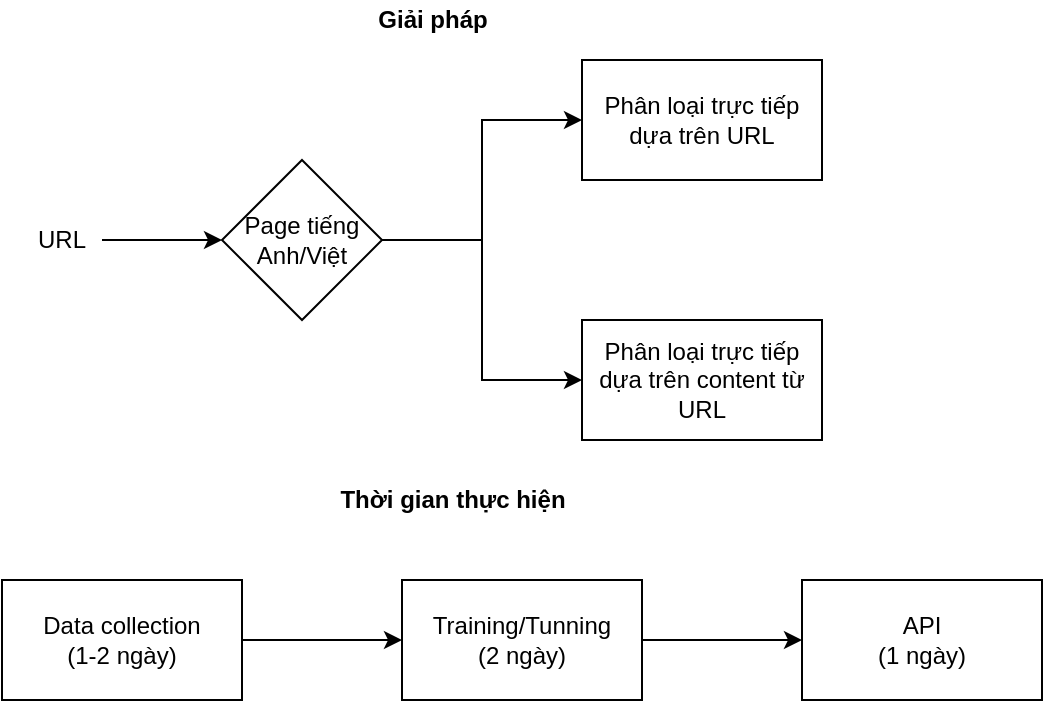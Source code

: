 <mxfile version="14.9.5" type="github">
  <diagram id="M8pU1nWZpmshW8g9taer" name="Page-1">
    <mxGraphModel dx="868" dy="450" grid="1" gridSize="10" guides="1" tooltips="1" connect="1" arrows="1" fold="1" page="1" pageScale="1" pageWidth="827" pageHeight="1169" math="0" shadow="0">
      <root>
        <mxCell id="0" />
        <mxCell id="1" parent="0" />
        <mxCell id="XPPMSH1FLOwa0_qKxosM-5" style="edgeStyle=orthogonalEdgeStyle;rounded=0;orthogonalLoop=1;jettySize=auto;html=1;" edge="1" parent="1" source="XPPMSH1FLOwa0_qKxosM-3" target="XPPMSH1FLOwa0_qKxosM-4">
          <mxGeometry relative="1" as="geometry" />
        </mxCell>
        <mxCell id="XPPMSH1FLOwa0_qKxosM-3" value="URL" style="text;html=1;strokeColor=none;fillColor=none;align=center;verticalAlign=middle;whiteSpace=wrap;rounded=0;" vertex="1" parent="1">
          <mxGeometry x="190" y="220" width="40" height="20" as="geometry" />
        </mxCell>
        <mxCell id="XPPMSH1FLOwa0_qKxosM-7" style="edgeStyle=orthogonalEdgeStyle;rounded=0;orthogonalLoop=1;jettySize=auto;html=1;" edge="1" parent="1" source="XPPMSH1FLOwa0_qKxosM-4" target="XPPMSH1FLOwa0_qKxosM-6">
          <mxGeometry relative="1" as="geometry" />
        </mxCell>
        <mxCell id="XPPMSH1FLOwa0_qKxosM-9" style="edgeStyle=orthogonalEdgeStyle;rounded=0;orthogonalLoop=1;jettySize=auto;html=1;entryX=0;entryY=0.5;entryDx=0;entryDy=0;" edge="1" parent="1" source="XPPMSH1FLOwa0_qKxosM-4" target="XPPMSH1FLOwa0_qKxosM-8">
          <mxGeometry relative="1" as="geometry" />
        </mxCell>
        <mxCell id="XPPMSH1FLOwa0_qKxosM-4" value="Page tiếng Anh/Việt" style="rhombus;whiteSpace=wrap;html=1;" vertex="1" parent="1">
          <mxGeometry x="290" y="190" width="80" height="80" as="geometry" />
        </mxCell>
        <mxCell id="XPPMSH1FLOwa0_qKxosM-6" value="Phân loại trực tiếp dựa trên URL" style="rounded=0;whiteSpace=wrap;html=1;" vertex="1" parent="1">
          <mxGeometry x="470" y="140" width="120" height="60" as="geometry" />
        </mxCell>
        <mxCell id="XPPMSH1FLOwa0_qKxosM-8" value="Phân loại trực tiếp dựa trên content từ URL" style="rounded=0;whiteSpace=wrap;html=1;" vertex="1" parent="1">
          <mxGeometry x="470" y="270" width="120" height="60" as="geometry" />
        </mxCell>
        <mxCell id="XPPMSH1FLOwa0_qKxosM-14" value="" style="edgeStyle=orthogonalEdgeStyle;rounded=0;orthogonalLoop=1;jettySize=auto;html=1;" edge="1" parent="1" source="XPPMSH1FLOwa0_qKxosM-12" target="XPPMSH1FLOwa0_qKxosM-13">
          <mxGeometry relative="1" as="geometry" />
        </mxCell>
        <mxCell id="XPPMSH1FLOwa0_qKxosM-12" value="Data collection&lt;br&gt;(1-2 ngày)" style="rounded=0;whiteSpace=wrap;html=1;" vertex="1" parent="1">
          <mxGeometry x="180" y="400" width="120" height="60" as="geometry" />
        </mxCell>
        <mxCell id="XPPMSH1FLOwa0_qKxosM-16" value="" style="edgeStyle=orthogonalEdgeStyle;rounded=0;orthogonalLoop=1;jettySize=auto;html=1;" edge="1" parent="1" source="XPPMSH1FLOwa0_qKxosM-13" target="XPPMSH1FLOwa0_qKxosM-15">
          <mxGeometry relative="1" as="geometry" />
        </mxCell>
        <mxCell id="XPPMSH1FLOwa0_qKxosM-13" value="Training/Tunning&lt;br&gt;(2 ngày)" style="rounded=0;whiteSpace=wrap;html=1;" vertex="1" parent="1">
          <mxGeometry x="380" y="400" width="120" height="60" as="geometry" />
        </mxCell>
        <mxCell id="XPPMSH1FLOwa0_qKxosM-15" value="API&lt;br&gt;(1 ngày)" style="rounded=0;whiteSpace=wrap;html=1;" vertex="1" parent="1">
          <mxGeometry x="580" y="400" width="120" height="60" as="geometry" />
        </mxCell>
        <mxCell id="XPPMSH1FLOwa0_qKxosM-17" value="Giải pháp" style="text;html=1;align=center;verticalAlign=middle;resizable=0;points=[];autosize=1;strokeColor=none;fontStyle=1" vertex="1" parent="1">
          <mxGeometry x="360" y="110" width="70" height="20" as="geometry" />
        </mxCell>
        <mxCell id="XPPMSH1FLOwa0_qKxosM-18" value="Thời gian thực hiện" style="text;html=1;align=center;verticalAlign=middle;resizable=0;points=[];autosize=1;strokeColor=none;fontStyle=1" vertex="1" parent="1">
          <mxGeometry x="340" y="350" width="130" height="20" as="geometry" />
        </mxCell>
      </root>
    </mxGraphModel>
  </diagram>
</mxfile>
